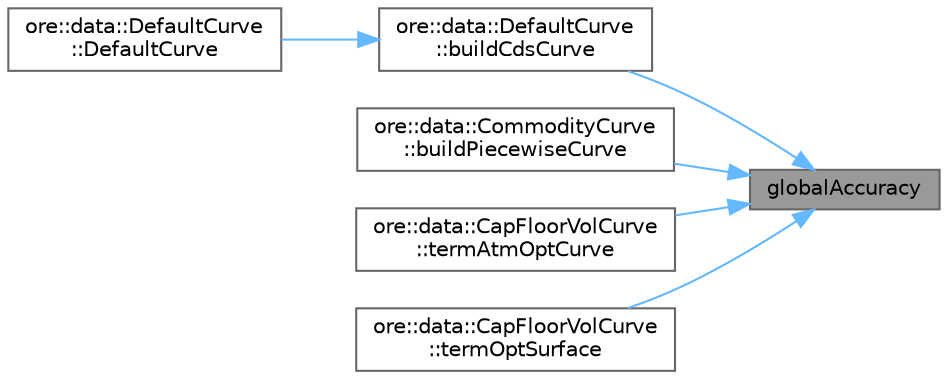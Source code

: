 digraph "globalAccuracy"
{
 // INTERACTIVE_SVG=YES
 // LATEX_PDF_SIZE
  bgcolor="transparent";
  edge [fontname=Helvetica,fontsize=10,labelfontname=Helvetica,labelfontsize=10];
  node [fontname=Helvetica,fontsize=10,shape=box,height=0.2,width=0.4];
  rankdir="RL";
  Node1 [label="globalAccuracy",height=0.2,width=0.4,color="gray40", fillcolor="grey60", style="filled", fontcolor="black",tooltip=" "];
  Node1 -> Node2 [dir="back",color="steelblue1",style="solid"];
  Node2 [label="ore::data::DefaultCurve\l::buildCdsCurve",height=0.2,width=0.4,color="grey40", fillcolor="white", style="filled",URL="$classore_1_1data_1_1_default_curve.html#a6c2b227db105241eb5c565b654f7dbe4",tooltip="Build a default curve from CDS spread quotes."];
  Node2 -> Node3 [dir="back",color="steelblue1",style="solid"];
  Node3 [label="ore::data::DefaultCurve\l::DefaultCurve",height=0.2,width=0.4,color="grey40", fillcolor="white", style="filled",URL="$classore_1_1data_1_1_default_curve.html#aab7d6b459c59f1a3854a5cefc764f485",tooltip="Detailed constructor."];
  Node1 -> Node4 [dir="back",color="steelblue1",style="solid"];
  Node4 [label="ore::data::CommodityCurve\l::buildPiecewiseCurve",height=0.2,width=0.4,color="grey40", fillcolor="white", style="filled",URL="$classore_1_1data_1_1_commodity_curve.html#a771e0386d3a147f22a46b810d82f4fd3",tooltip="Build commodity piecewise price curve."];
  Node1 -> Node5 [dir="back",color="steelblue1",style="solid"];
  Node5 [label="ore::data::CapFloorVolCurve\l::termAtmOptCurve",height=0.2,width=0.4,color="grey40", fillcolor="white", style="filled",URL="$classore_1_1data_1_1_cap_floor_vol_curve.html#aabf163efc1172daa6f8dbcf9be1766a9",tooltip="Build ATM optionlet curve from term vol."];
  Node1 -> Node6 [dir="back",color="steelblue1",style="solid"];
  Node6 [label="ore::data::CapFloorVolCurve\l::termOptSurface",height=0.2,width=0.4,color="grey40", fillcolor="white", style="filled",URL="$classore_1_1data_1_1_cap_floor_vol_curve.html#a6b5974432b42f6cb1214882f5776c1db",tooltip="Build optionlet surface from term vol."];
}
